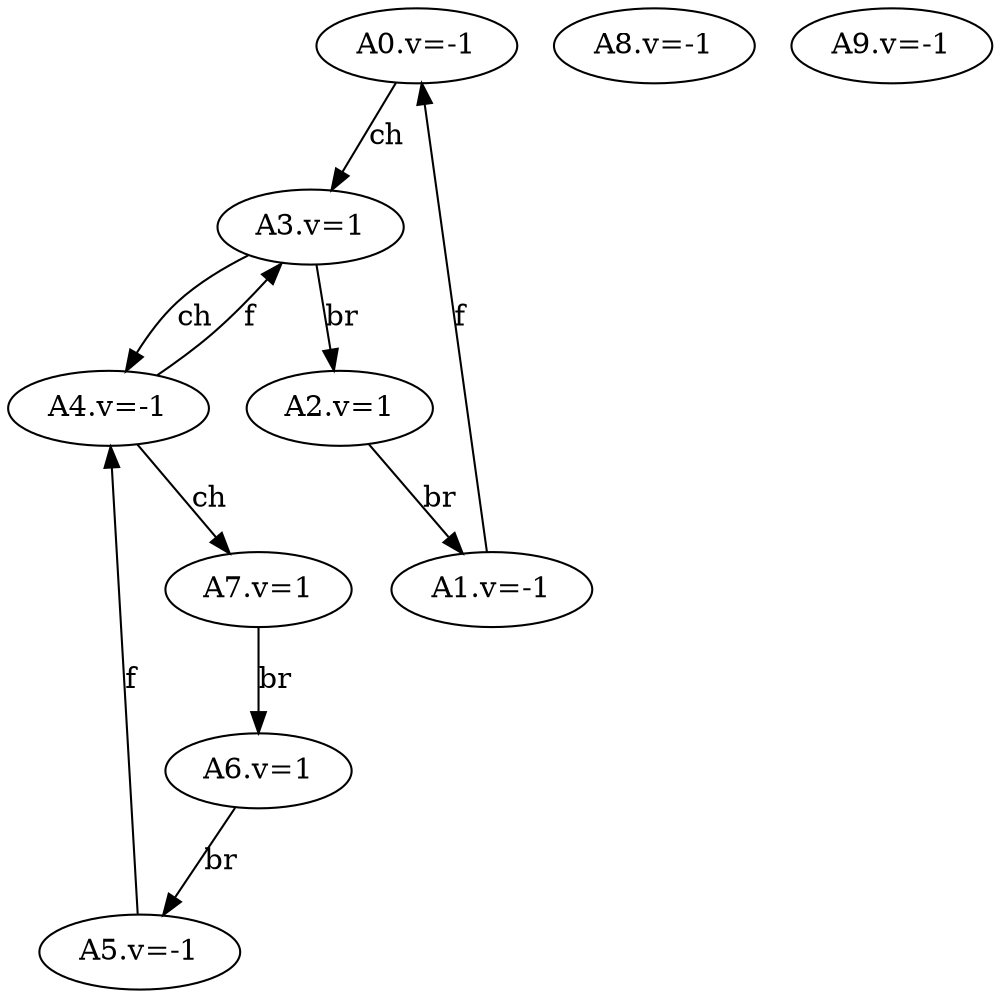 digraph {
A0 [label="A0.v=-1"]
A1 [label="A1.v=-1"]
A2 [label="A2.v=1"]
A3 [label="A3.v=1"]
A4 [label="A4.v=-1"]
A5 [label="A5.v=-1"]
A6 [label="A6.v=1"]
A7 [label="A7.v=1"]
A8 [label="A8.v=-1"]
A9 [label="A9.v=-1"]
A0 -> A3 [label="ch"]
A1 -> A0 [label="f"]
A2 -> A1 [label="br"]
A3 -> A4 [label="ch"]
A3 -> A2 [label="br"]
A4 -> A7 [label="ch"]
A4 -> A3 [label="f"]
A5 -> A4 [label="f"]
A6 -> A5 [label="br"]
A7 -> A6 [label="br"]
}
